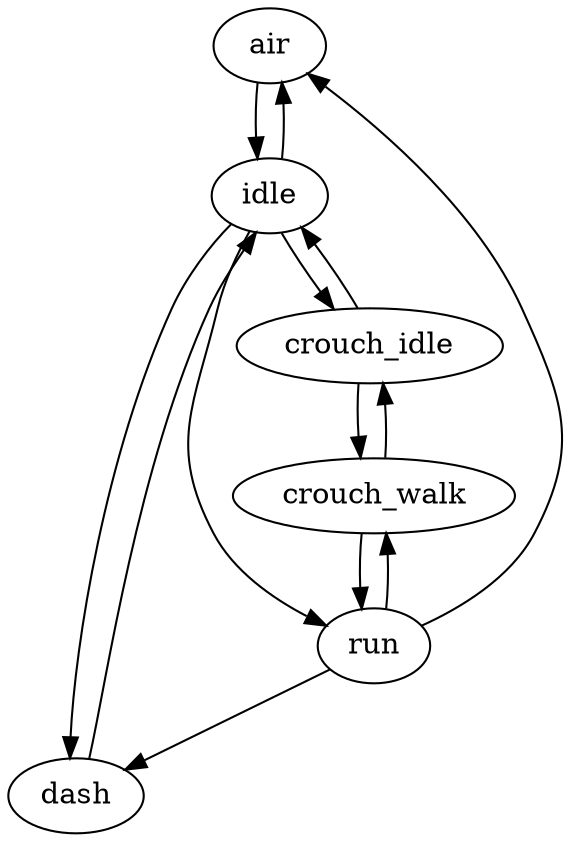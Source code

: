 digraph player_state {
    overlap = scale;
	splines = true;
    
    air;
    dash;
    idle;
    run;
    crouch_idle;
    crouch_walk;
    
    air -> idle;
    
    dash -> idle;
    
    idle -> air;
    idle -> dash;
    idle -> run;
    idle -> crouch_idle;
    
    run -> air;
    run -> dash;
    run -> crouch_walk;
    
    crouch_idle -> idle;
    crouch_idle -> crouch_walk;
    
    crouch_walk -> run;
    crouch_walk -> crouch_idle;
}
